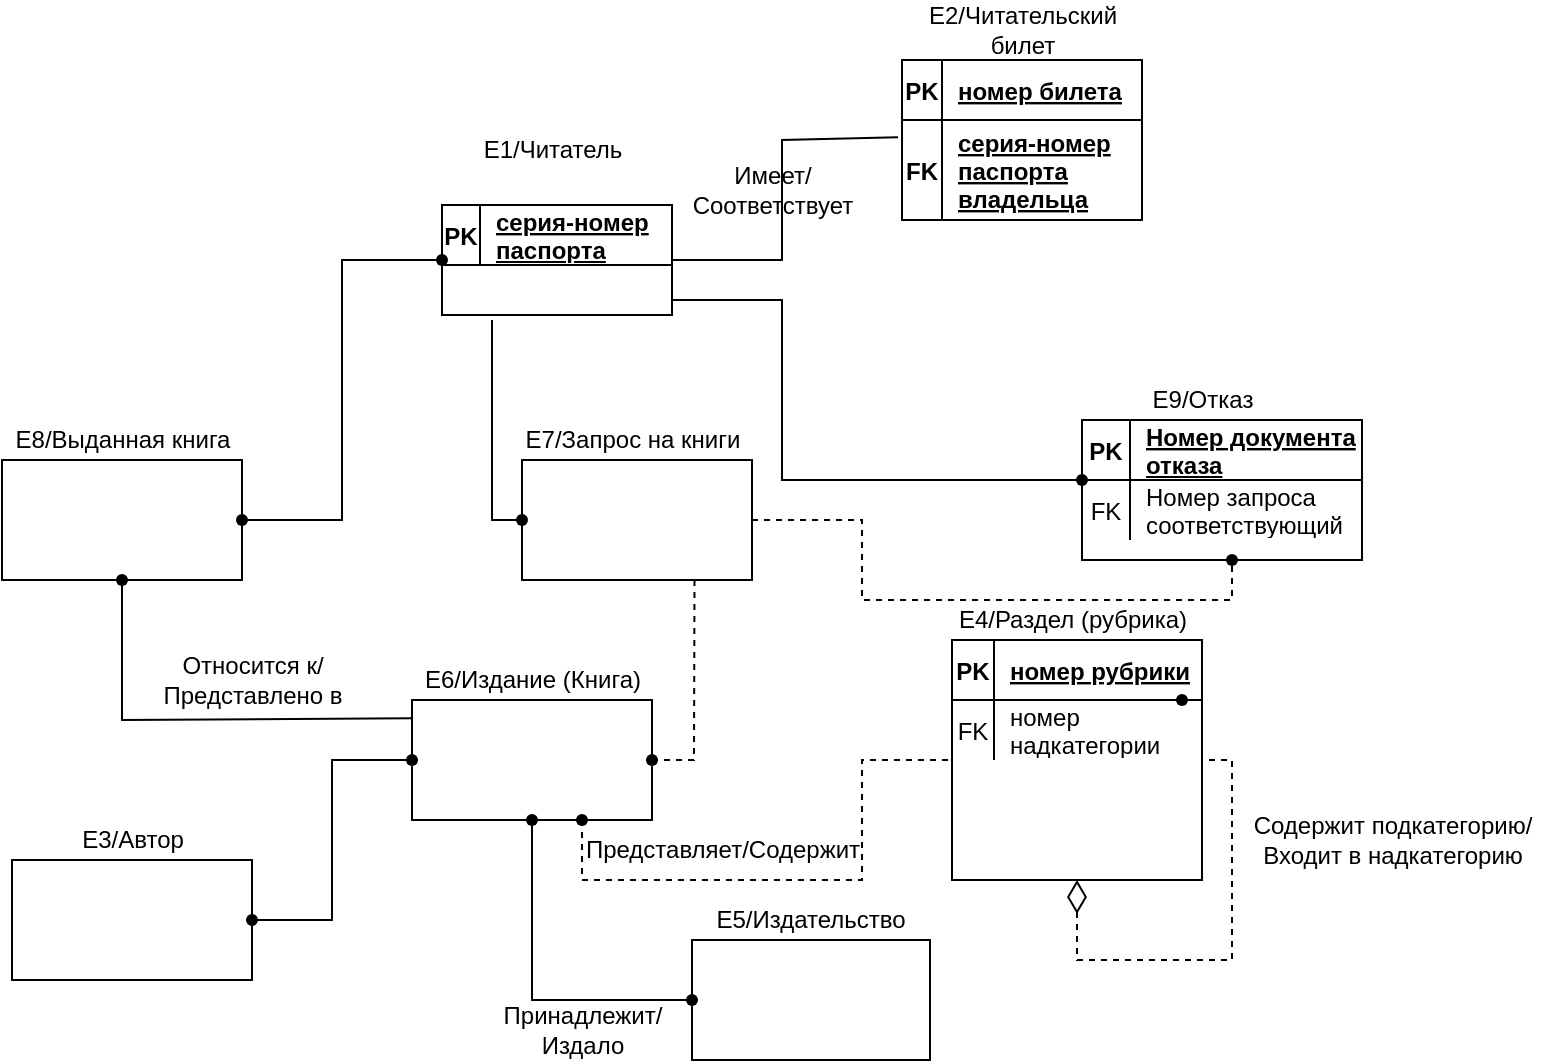 <mxfile version="17.1.3" type="github">
  <diagram id="OyRcTyBlNtmZmaSBtb3-" name="Page-1">
    <mxGraphModel dx="766" dy="530" grid="1" gridSize="10" guides="1" tooltips="1" connect="1" arrows="1" fold="1" page="1" pageScale="1" pageWidth="827" pageHeight="1169" math="0" shadow="0">
      <root>
        <mxCell id="0" />
        <mxCell id="1" parent="0" />
        <mxCell id="z1wBFRxJV2j2c12fdlnA-1" value="" style="shape=table;childLayout=tableLayout;fixedRows=1;rounded=0;whiteSpace=wrap;html=1;startSize=0;" parent="1" vertex="1">
          <mxGeometry x="270" y="102.5" width="115" height="55" as="geometry" />
        </mxCell>
        <mxCell id="bO-Ev2rAPcP5Glvwb2sy-28" value="" style="shape=tableRow;horizontal=0;startSize=0;swimlaneHead=0;swimlaneBody=0;fillColor=none;collapsible=0;dropTarget=0;points=[[0,0.5],[1,0.5]];portConstraint=eastwest;top=0;left=0;right=0;bottom=1;" vertex="1" parent="z1wBFRxJV2j2c12fdlnA-1">
          <mxGeometry width="115" height="30" as="geometry" />
        </mxCell>
        <mxCell id="bO-Ev2rAPcP5Glvwb2sy-29" value="PK" style="shape=partialRectangle;connectable=0;fillColor=none;top=0;left=0;bottom=0;right=0;fontStyle=1;overflow=hidden;" vertex="1" parent="bO-Ev2rAPcP5Glvwb2sy-28">
          <mxGeometry width="19" height="30" as="geometry">
            <mxRectangle width="19" height="30" as="alternateBounds" />
          </mxGeometry>
        </mxCell>
        <mxCell id="bO-Ev2rAPcP5Glvwb2sy-30" value="серия-номер&#xa;паспорта" style="shape=partialRectangle;connectable=0;fillColor=none;top=0;left=0;bottom=0;right=0;align=left;spacingLeft=6;fontStyle=5;overflow=hidden;" vertex="1" parent="bO-Ev2rAPcP5Glvwb2sy-28">
          <mxGeometry x="19" width="96" height="30" as="geometry">
            <mxRectangle width="96" height="30" as="alternateBounds" />
          </mxGeometry>
        </mxCell>
        <mxCell id="z1wBFRxJV2j2c12fdlnA-2" value="E1/Читатель" style="text;html=1;align=center;verticalAlign=middle;resizable=0;points=[];autosize=1;strokeColor=none;fillColor=none;" parent="1" vertex="1">
          <mxGeometry x="280" y="65" width="90" height="20" as="geometry" />
        </mxCell>
        <mxCell id="z1wBFRxJV2j2c12fdlnA-4" value="E2/Читательский&lt;br&gt;билет" style="text;html=1;align=center;verticalAlign=middle;resizable=0;points=[];autosize=1;strokeColor=none;fillColor=none;" parent="1" vertex="1">
          <mxGeometry x="505" width="110" height="30" as="geometry" />
        </mxCell>
        <mxCell id="z1wBFRxJV2j2c12fdlnA-5" value="" style="rounded=0;whiteSpace=wrap;html=1;" parent="1" vertex="1">
          <mxGeometry x="55" y="430" width="120" height="60" as="geometry" />
        </mxCell>
        <mxCell id="z1wBFRxJV2j2c12fdlnA-6" value="E3/Автор" style="text;html=1;align=center;verticalAlign=middle;resizable=0;points=[];autosize=1;strokeColor=none;fillColor=none;" parent="1" vertex="1">
          <mxGeometry x="80" y="410" width="70" height="20" as="geometry" />
        </mxCell>
        <mxCell id="z1wBFRxJV2j2c12fdlnA-7" value="" style="shape=table;childLayout=tableLayout;fixedRows=1;rounded=0;whiteSpace=wrap;html=1;startSize=0;" parent="1" vertex="1">
          <mxGeometry x="525" y="320" width="125" height="120" as="geometry" />
        </mxCell>
        <mxCell id="bO-Ev2rAPcP5Glvwb2sy-55" value="" style="shape=tableRow;horizontal=0;startSize=0;swimlaneHead=0;swimlaneBody=0;fillColor=none;collapsible=0;dropTarget=0;points=[[0,0.5],[1,0.5]];portConstraint=eastwest;top=0;left=0;right=0;bottom=1;" vertex="1" parent="z1wBFRxJV2j2c12fdlnA-7">
          <mxGeometry width="125" height="30" as="geometry" />
        </mxCell>
        <mxCell id="bO-Ev2rAPcP5Glvwb2sy-56" value="PK" style="shape=partialRectangle;connectable=0;fillColor=none;top=0;left=0;bottom=0;right=0;fontStyle=1;overflow=hidden;" vertex="1" parent="bO-Ev2rAPcP5Glvwb2sy-55">
          <mxGeometry width="21" height="30" as="geometry">
            <mxRectangle width="21" height="30" as="alternateBounds" />
          </mxGeometry>
        </mxCell>
        <mxCell id="bO-Ev2rAPcP5Glvwb2sy-57" value="номер рубрики" style="shape=partialRectangle;connectable=0;fillColor=none;top=0;left=0;bottom=0;right=0;align=left;spacingLeft=6;fontStyle=5;overflow=hidden;" vertex="1" parent="bO-Ev2rAPcP5Glvwb2sy-55">
          <mxGeometry x="21" width="104" height="30" as="geometry">
            <mxRectangle width="104" height="30" as="alternateBounds" />
          </mxGeometry>
        </mxCell>
        <mxCell id="bO-Ev2rAPcP5Glvwb2sy-58" value="" style="shape=tableRow;horizontal=0;startSize=0;swimlaneHead=0;swimlaneBody=0;fillColor=none;collapsible=0;dropTarget=0;points=[[0,0.5],[1,0.5]];portConstraint=eastwest;top=0;left=0;right=0;bottom=0;" vertex="1" parent="z1wBFRxJV2j2c12fdlnA-7">
          <mxGeometry y="30" width="125" height="30" as="geometry" />
        </mxCell>
        <mxCell id="bO-Ev2rAPcP5Glvwb2sy-59" value="FK" style="shape=partialRectangle;connectable=0;fillColor=none;top=0;left=0;bottom=0;right=0;fontStyle=0;overflow=hidden;" vertex="1" parent="bO-Ev2rAPcP5Glvwb2sy-58">
          <mxGeometry width="21" height="30" as="geometry">
            <mxRectangle width="21" height="30" as="alternateBounds" />
          </mxGeometry>
        </mxCell>
        <mxCell id="bO-Ev2rAPcP5Glvwb2sy-60" value="номер&#xa;надкатегории" style="shape=partialRectangle;connectable=0;fillColor=none;top=0;left=0;bottom=0;right=0;align=left;spacingLeft=6;fontStyle=0;overflow=hidden;" vertex="1" parent="bO-Ev2rAPcP5Glvwb2sy-58">
          <mxGeometry x="21" width="104" height="30" as="geometry">
            <mxRectangle width="104" height="30" as="alternateBounds" />
          </mxGeometry>
        </mxCell>
        <mxCell id="z1wBFRxJV2j2c12fdlnA-8" value="E4/Раздел (рубрика)" style="text;html=1;align=center;verticalAlign=middle;resizable=0;points=[];autosize=1;strokeColor=none;fillColor=none;" parent="1" vertex="1">
          <mxGeometry x="520" y="300" width="130" height="20" as="geometry" />
        </mxCell>
        <mxCell id="z1wBFRxJV2j2c12fdlnA-9" value="" style="rounded=0;whiteSpace=wrap;html=1;" parent="1" vertex="1">
          <mxGeometry x="395" y="470" width="119" height="60" as="geometry" />
        </mxCell>
        <mxCell id="z1wBFRxJV2j2c12fdlnA-10" value="E5/Издательство" style="text;html=1;align=center;verticalAlign=middle;resizable=0;points=[];autosize=1;strokeColor=none;fillColor=none;" parent="1" vertex="1">
          <mxGeometry x="399" y="450" width="110" height="20" as="geometry" />
        </mxCell>
        <mxCell id="z1wBFRxJV2j2c12fdlnA-13" value="" style="rounded=0;whiteSpace=wrap;html=1;" parent="1" vertex="1">
          <mxGeometry x="310" y="230" width="115" height="60" as="geometry" />
        </mxCell>
        <mxCell id="z1wBFRxJV2j2c12fdlnA-14" value="E7/Запрос на книги" style="text;html=1;align=center;verticalAlign=middle;resizable=0;points=[];autosize=1;strokeColor=none;fillColor=none;" parent="1" vertex="1">
          <mxGeometry x="305" y="210" width="120" height="20" as="geometry" />
        </mxCell>
        <mxCell id="z1wBFRxJV2j2c12fdlnA-15" value="" style="rounded=0;whiteSpace=wrap;html=1;" parent="1" vertex="1">
          <mxGeometry x="50" y="230" width="120" height="60" as="geometry" />
        </mxCell>
        <mxCell id="z1wBFRxJV2j2c12fdlnA-16" value="E8/Выданная книга" style="text;html=1;align=center;verticalAlign=middle;resizable=0;points=[];autosize=1;strokeColor=none;fillColor=none;" parent="1" vertex="1">
          <mxGeometry x="50" y="210" width="120" height="20" as="geometry" />
        </mxCell>
        <mxCell id="z1wBFRxJV2j2c12fdlnA-17" value="" style="shape=table;childLayout=tableLayout;fixedRows=1;rounded=0;whiteSpace=wrap;html=1;startSize=0;" parent="1" vertex="1">
          <mxGeometry x="590" y="210" width="140" height="70" as="geometry" />
        </mxCell>
        <mxCell id="bO-Ev2rAPcP5Glvwb2sy-41" value="" style="shape=tableRow;horizontal=0;startSize=0;swimlaneHead=0;swimlaneBody=0;fillColor=none;collapsible=0;dropTarget=0;points=[[0,0.5],[1,0.5]];portConstraint=eastwest;top=0;left=0;right=0;bottom=1;" vertex="1" parent="z1wBFRxJV2j2c12fdlnA-17">
          <mxGeometry width="140" height="30" as="geometry" />
        </mxCell>
        <mxCell id="bO-Ev2rAPcP5Glvwb2sy-42" value="PK" style="shape=partialRectangle;connectable=0;fillColor=none;top=0;left=0;bottom=0;right=0;fontStyle=1;overflow=hidden;" vertex="1" parent="bO-Ev2rAPcP5Glvwb2sy-41">
          <mxGeometry width="24" height="30" as="geometry">
            <mxRectangle width="24" height="30" as="alternateBounds" />
          </mxGeometry>
        </mxCell>
        <mxCell id="bO-Ev2rAPcP5Glvwb2sy-43" value="Номер документа&#xa;отказа" style="shape=partialRectangle;connectable=0;fillColor=none;top=0;left=0;bottom=0;right=0;align=left;spacingLeft=6;fontStyle=5;overflow=hidden;" vertex="1" parent="bO-Ev2rAPcP5Glvwb2sy-41">
          <mxGeometry x="24" width="116" height="30" as="geometry">
            <mxRectangle width="116" height="30" as="alternateBounds" />
          </mxGeometry>
        </mxCell>
        <mxCell id="bO-Ev2rAPcP5Glvwb2sy-52" value="" style="shape=tableRow;horizontal=0;startSize=0;swimlaneHead=0;swimlaneBody=0;fillColor=none;collapsible=0;dropTarget=0;points=[[0,0.5],[1,0.5]];portConstraint=eastwest;top=0;left=0;right=0;bottom=0;" vertex="1" parent="z1wBFRxJV2j2c12fdlnA-17">
          <mxGeometry y="30" width="140" height="30" as="geometry" />
        </mxCell>
        <mxCell id="bO-Ev2rAPcP5Glvwb2sy-53" value="FK" style="shape=partialRectangle;connectable=0;fillColor=none;top=0;left=0;bottom=0;right=0;fontStyle=0;overflow=hidden;" vertex="1" parent="bO-Ev2rAPcP5Glvwb2sy-52">
          <mxGeometry width="24" height="30" as="geometry">
            <mxRectangle width="24" height="30" as="alternateBounds" />
          </mxGeometry>
        </mxCell>
        <mxCell id="bO-Ev2rAPcP5Glvwb2sy-54" value="Номер запроса&#xa;соответствующий" style="shape=partialRectangle;connectable=0;fillColor=none;top=0;left=0;bottom=0;right=0;align=left;spacingLeft=6;fontStyle=0;overflow=hidden;" vertex="1" parent="bO-Ev2rAPcP5Glvwb2sy-52">
          <mxGeometry x="24" width="116" height="30" as="geometry">
            <mxRectangle width="116" height="30" as="alternateBounds" />
          </mxGeometry>
        </mxCell>
        <mxCell id="z1wBFRxJV2j2c12fdlnA-18" value="E9/Отказ" style="text;html=1;align=center;verticalAlign=middle;resizable=0;points=[];autosize=1;strokeColor=none;fillColor=none;" parent="1" vertex="1">
          <mxGeometry x="615" y="190" width="70" height="20" as="geometry" />
        </mxCell>
        <mxCell id="z1wBFRxJV2j2c12fdlnA-19" value="" style="shape=table;childLayout=tableLayout;fixedRows=1;rounded=1;whiteSpace=wrap;html=1;startSize=0;" parent="1" vertex="1">
          <mxGeometry x="500" y="30" width="120" height="80" as="geometry" />
        </mxCell>
        <mxCell id="bO-Ev2rAPcP5Glvwb2sy-32" value="" style="shape=tableRow;horizontal=0;startSize=0;swimlaneHead=0;swimlaneBody=0;fillColor=none;collapsible=0;dropTarget=0;points=[[0,0.5],[1,0.5]];portConstraint=eastwest;top=0;left=0;right=0;bottom=1;" vertex="1" parent="z1wBFRxJV2j2c12fdlnA-19">
          <mxGeometry width="120" height="30" as="geometry" />
        </mxCell>
        <mxCell id="bO-Ev2rAPcP5Glvwb2sy-33" value="PK" style="shape=partialRectangle;connectable=0;fillColor=none;top=0;left=0;bottom=0;right=0;fontStyle=1;overflow=hidden;" vertex="1" parent="bO-Ev2rAPcP5Glvwb2sy-32">
          <mxGeometry width="20" height="30" as="geometry">
            <mxRectangle width="20" height="30" as="alternateBounds" />
          </mxGeometry>
        </mxCell>
        <mxCell id="bO-Ev2rAPcP5Glvwb2sy-34" value="номер билета" style="shape=partialRectangle;connectable=0;fillColor=none;top=0;left=0;bottom=0;right=0;align=left;spacingLeft=6;fontStyle=5;overflow=hidden;" vertex="1" parent="bO-Ev2rAPcP5Glvwb2sy-32">
          <mxGeometry x="20" width="100" height="30" as="geometry">
            <mxRectangle width="100" height="30" as="alternateBounds" />
          </mxGeometry>
        </mxCell>
        <mxCell id="bO-Ev2rAPcP5Glvwb2sy-35" value="" style="shape=tableRow;horizontal=0;startSize=0;swimlaneHead=0;swimlaneBody=0;fillColor=none;collapsible=0;dropTarget=0;points=[[0,0.5],[1,0.5]];portConstraint=eastwest;top=0;left=0;right=0;bottom=1;" vertex="1" parent="z1wBFRxJV2j2c12fdlnA-19">
          <mxGeometry y="30" width="120" height="50" as="geometry" />
        </mxCell>
        <mxCell id="bO-Ev2rAPcP5Glvwb2sy-36" value="FK" style="shape=partialRectangle;connectable=0;fillColor=none;top=0;left=0;bottom=0;right=0;fontStyle=1;overflow=hidden;" vertex="1" parent="bO-Ev2rAPcP5Glvwb2sy-35">
          <mxGeometry width="20" height="50" as="geometry">
            <mxRectangle width="20" height="50" as="alternateBounds" />
          </mxGeometry>
        </mxCell>
        <mxCell id="bO-Ev2rAPcP5Glvwb2sy-37" value="серия-номер&#xa;паспорта&#xa;владельца" style="shape=partialRectangle;connectable=0;fillColor=none;top=0;left=0;bottom=0;right=0;align=left;spacingLeft=6;fontStyle=5;overflow=hidden;" vertex="1" parent="bO-Ev2rAPcP5Glvwb2sy-35">
          <mxGeometry x="20" width="100" height="50" as="geometry">
            <mxRectangle width="100" height="50" as="alternateBounds" />
          </mxGeometry>
        </mxCell>
        <mxCell id="z1wBFRxJV2j2c12fdlnA-20" value="" style="endArrow=none;html=1;rounded=0;exitX=1;exitY=0.5;exitDx=0;exitDy=0;entryX=-0.017;entryY=0.172;entryDx=0;entryDy=0;entryPerimeter=0;" parent="1" source="z1wBFRxJV2j2c12fdlnA-1" edge="1" target="bO-Ev2rAPcP5Glvwb2sy-35">
          <mxGeometry width="50" height="50" relative="1" as="geometry">
            <mxPoint x="535" y="180" as="sourcePoint" />
            <mxPoint x="515" y="130" as="targetPoint" />
            <Array as="points">
              <mxPoint x="440" y="130" />
              <mxPoint x="440" y="70" />
            </Array>
          </mxGeometry>
        </mxCell>
        <mxCell id="z1wBFRxJV2j2c12fdlnA-21" value="Имеет/&lt;br&gt;Соответствует" style="text;html=1;align=center;verticalAlign=middle;resizable=0;points=[];autosize=1;strokeColor=none;fillColor=none;" parent="1" vertex="1">
          <mxGeometry x="385" y="80" width="100" height="30" as="geometry" />
        </mxCell>
        <mxCell id="z1wBFRxJV2j2c12fdlnA-23" value="" style="rounded=0;whiteSpace=wrap;html=1;" parent="1" vertex="1">
          <mxGeometry x="255" y="350" width="120" height="60" as="geometry" />
        </mxCell>
        <mxCell id="z1wBFRxJV2j2c12fdlnA-24" value="E6/Издание (Книга)" style="text;html=1;align=center;verticalAlign=middle;resizable=0;points=[];autosize=1;strokeColor=none;fillColor=none;" parent="1" vertex="1">
          <mxGeometry x="255" y="330" width="120" height="20" as="geometry" />
        </mxCell>
        <mxCell id="z1wBFRxJV2j2c12fdlnA-27" value="" style="endArrow=none;html=1;rounded=0;dashed=1;exitX=0.465;exitY=0.61;exitDx=0;exitDy=0;entryX=0;entryY=0.5;entryDx=0;entryDy=0;exitPerimeter=0;" parent="1" source="z1wBFRxJV2j2c12fdlnA-28" target="z1wBFRxJV2j2c12fdlnA-7" edge="1">
          <mxGeometry relative="1" as="geometry">
            <mxPoint x="315" y="460" as="sourcePoint" />
            <mxPoint x="475" y="460" as="targetPoint" />
            <Array as="points">
              <mxPoint x="340" y="440" />
              <mxPoint x="480" y="440" />
              <mxPoint x="480" y="380" />
            </Array>
          </mxGeometry>
        </mxCell>
        <mxCell id="z1wBFRxJV2j2c12fdlnA-28" value="" style="shape=waypoint;sketch=0;fillStyle=solid;size=6;pointerEvents=1;points=[];fillColor=none;resizable=0;rotatable=0;perimeter=centerPerimeter;snapToPoint=1;" parent="1" vertex="1">
          <mxGeometry x="320" y="390" width="40" height="40" as="geometry" />
        </mxCell>
        <mxCell id="z1wBFRxJV2j2c12fdlnA-29" value="Представляет/Содержит" style="text;html=1;align=center;verticalAlign=middle;resizable=0;points=[];autosize=1;strokeColor=none;fillColor=none;" parent="1" vertex="1">
          <mxGeometry x="335" y="415" width="150" height="20" as="geometry" />
        </mxCell>
        <mxCell id="z1wBFRxJV2j2c12fdlnA-31" value="" style="endArrow=none;html=1;rounded=0;exitX=1;exitY=0.5;exitDx=0;exitDy=0;entryX=0;entryY=0.5;entryDx=0;entryDy=0;" parent="1" source="z1wBFRxJV2j2c12fdlnA-5" target="z1wBFRxJV2j2c12fdlnA-23" edge="1">
          <mxGeometry relative="1" as="geometry">
            <mxPoint x="315" y="460" as="sourcePoint" />
            <mxPoint x="215" y="460" as="targetPoint" />
            <Array as="points">
              <mxPoint x="215" y="460" />
              <mxPoint x="215" y="420" />
              <mxPoint x="215" y="380" />
            </Array>
          </mxGeometry>
        </mxCell>
        <mxCell id="z1wBFRxJV2j2c12fdlnA-32" value="" style="shape=waypoint;sketch=0;fillStyle=solid;size=6;pointerEvents=1;points=[];fillColor=none;resizable=0;rotatable=0;perimeter=centerPerimeter;snapToPoint=1;" parent="1" vertex="1">
          <mxGeometry x="155" y="440" width="40" height="40" as="geometry" />
        </mxCell>
        <mxCell id="z1wBFRxJV2j2c12fdlnA-33" value="" style="shape=waypoint;sketch=0;fillStyle=solid;size=6;pointerEvents=1;points=[];fillColor=none;resizable=0;rotatable=0;perimeter=centerPerimeter;snapToPoint=1;" parent="1" vertex="1">
          <mxGeometry x="235" y="360" width="40" height="40" as="geometry" />
        </mxCell>
        <mxCell id="z1wBFRxJV2j2c12fdlnA-35" value="" style="endArrow=none;html=1;rounded=0;entryX=0;entryY=0.5;entryDx=0;entryDy=0;exitX=0.5;exitY=1;exitDx=0;exitDy=0;" parent="1" source="z1wBFRxJV2j2c12fdlnA-23" target="z1wBFRxJV2j2c12fdlnA-9" edge="1">
          <mxGeometry relative="1" as="geometry">
            <mxPoint x="315" y="560" as="sourcePoint" />
            <mxPoint x="475" y="470" as="targetPoint" />
            <Array as="points">
              <mxPoint x="315" y="500" />
            </Array>
          </mxGeometry>
        </mxCell>
        <mxCell id="z1wBFRxJV2j2c12fdlnA-36" value="" style="shape=waypoint;sketch=0;fillStyle=solid;size=6;pointerEvents=1;points=[];fillColor=none;resizable=0;rotatable=0;perimeter=centerPerimeter;snapToPoint=1;" parent="1" vertex="1">
          <mxGeometry x="295" y="390" width="40" height="40" as="geometry" />
        </mxCell>
        <mxCell id="z1wBFRxJV2j2c12fdlnA-37" value="" style="shape=waypoint;sketch=0;fillStyle=solid;size=6;pointerEvents=1;points=[];fillColor=none;resizable=0;rotatable=0;perimeter=centerPerimeter;snapToPoint=1;" parent="1" vertex="1">
          <mxGeometry x="375" y="480" width="40" height="40" as="geometry" />
        </mxCell>
        <mxCell id="z1wBFRxJV2j2c12fdlnA-45" value="" style="endArrow=close;html=1;dashed=1;endSize=12;startArrow=diamondThin;startSize=14;startFill=0;edgeStyle=orthogonalEdgeStyle;rounded=0;entryX=1;entryY=0.5;entryDx=0;entryDy=0;exitX=0.5;exitY=1;exitDx=0;exitDy=0;" parent="1" source="z1wBFRxJV2j2c12fdlnA-7" target="z1wBFRxJV2j2c12fdlnA-7" edge="1">
          <mxGeometry relative="1" as="geometry">
            <mxPoint x="535" y="460" as="sourcePoint" />
            <mxPoint x="725" y="450" as="targetPoint" />
            <Array as="points">
              <mxPoint x="588" y="480" />
              <mxPoint x="665" y="480" />
              <mxPoint x="665" y="380" />
            </Array>
          </mxGeometry>
        </mxCell>
        <mxCell id="z1wBFRxJV2j2c12fdlnA-48" value="" style="shape=waypoint;sketch=0;fillStyle=solid;size=6;pointerEvents=1;points=[];fillColor=none;resizable=0;rotatable=0;perimeter=centerPerimeter;snapToPoint=1;" parent="1" vertex="1">
          <mxGeometry x="620" y="330" width="40" height="40" as="geometry" />
        </mxCell>
        <mxCell id="z1wBFRxJV2j2c12fdlnA-54" value="" style="endArrow=none;html=1;rounded=0;exitDx=0;exitDy=0;entryX=0;entryY=0.5;entryDx=0;entryDy=0;startArrow=none;" parent="1" source="z1wBFRxJV2j2c12fdlnA-55" target="z1wBFRxJV2j2c12fdlnA-1" edge="1">
          <mxGeometry relative="1" as="geometry">
            <mxPoint x="290" y="200" as="sourcePoint" />
            <mxPoint x="450" y="200" as="targetPoint" />
            <Array as="points">
              <mxPoint x="220" y="260" />
              <mxPoint x="220" y="130" />
            </Array>
          </mxGeometry>
        </mxCell>
        <mxCell id="z1wBFRxJV2j2c12fdlnA-55" value="" style="shape=waypoint;sketch=0;fillStyle=solid;size=6;pointerEvents=1;points=[];fillColor=none;resizable=0;rotatable=0;perimeter=centerPerimeter;snapToPoint=1;" parent="1" vertex="1">
          <mxGeometry x="150" y="240" width="40" height="40" as="geometry" />
        </mxCell>
        <mxCell id="z1wBFRxJV2j2c12fdlnA-56" value="" style="endArrow=none;html=1;rounded=0;exitX=1;exitY=0.5;exitDx=0;exitDy=0;entryDx=0;entryDy=0;" parent="1" source="z1wBFRxJV2j2c12fdlnA-15" target="z1wBFRxJV2j2c12fdlnA-55" edge="1">
          <mxGeometry relative="1" as="geometry">
            <mxPoint x="170" y="260" as="sourcePoint" />
            <mxPoint x="265" y="130" as="targetPoint" />
            <Array as="points" />
          </mxGeometry>
        </mxCell>
        <mxCell id="z1wBFRxJV2j2c12fdlnA-58" value="" style="endArrow=none;html=1;rounded=0;entryX=0;entryY=0.5;entryDx=0;entryDy=0;" parent="1" target="z1wBFRxJV2j2c12fdlnA-13" edge="1">
          <mxGeometry relative="1" as="geometry">
            <mxPoint x="295" y="160" as="sourcePoint" />
            <mxPoint x="450" y="280" as="targetPoint" />
            <Array as="points">
              <mxPoint x="295" y="260" />
            </Array>
          </mxGeometry>
        </mxCell>
        <mxCell id="z1wBFRxJV2j2c12fdlnA-59" value="" style="shape=waypoint;sketch=0;fillStyle=solid;size=6;pointerEvents=1;points=[];fillColor=none;resizable=0;rotatable=0;perimeter=centerPerimeter;snapToPoint=1;" parent="1" vertex="1">
          <mxGeometry x="290" y="240" width="40" height="40" as="geometry" />
        </mxCell>
        <mxCell id="z1wBFRxJV2j2c12fdlnA-62" value="" style="endArrow=none;html=1;rounded=0;exitDx=0;exitDy=0;startArrow=none;" parent="1" source="z1wBFRxJV2j2c12fdlnA-63" edge="1">
          <mxGeometry relative="1" as="geometry">
            <mxPoint x="95" y="359.17" as="sourcePoint" />
            <mxPoint x="255" y="359.17" as="targetPoint" />
            <Array as="points">
              <mxPoint x="110" y="360" />
            </Array>
          </mxGeometry>
        </mxCell>
        <mxCell id="z1wBFRxJV2j2c12fdlnA-63" value="" style="shape=waypoint;sketch=0;fillStyle=solid;size=6;pointerEvents=1;points=[];fillColor=none;resizable=0;rotatable=0;perimeter=centerPerimeter;snapToPoint=1;" parent="1" vertex="1">
          <mxGeometry x="90" y="270" width="40" height="40" as="geometry" />
        </mxCell>
        <mxCell id="z1wBFRxJV2j2c12fdlnA-64" value="" style="endArrow=none;html=1;rounded=0;exitX=0.5;exitY=1;exitDx=0;exitDy=0;" parent="1" source="z1wBFRxJV2j2c12fdlnA-15" target="z1wBFRxJV2j2c12fdlnA-63" edge="1">
          <mxGeometry relative="1" as="geometry">
            <mxPoint x="110" y="290" as="sourcePoint" />
            <mxPoint x="255" y="359.17" as="targetPoint" />
            <Array as="points" />
          </mxGeometry>
        </mxCell>
        <mxCell id="z1wBFRxJV2j2c12fdlnA-65" value="Относится к/&lt;br&gt;Представлено в" style="text;html=1;align=center;verticalAlign=middle;resizable=0;points=[];autosize=1;strokeColor=none;fillColor=none;" parent="1" vertex="1">
          <mxGeometry x="120" y="325" width="110" height="30" as="geometry" />
        </mxCell>
        <mxCell id="z1wBFRxJV2j2c12fdlnA-66" value="Содержит подкатегорию/&lt;br&gt;Входит в надкатегорию" style="text;html=1;align=center;verticalAlign=middle;resizable=0;points=[];autosize=1;strokeColor=none;fillColor=none;" parent="1" vertex="1">
          <mxGeometry x="670" y="405" width="150" height="30" as="geometry" />
        </mxCell>
        <mxCell id="z1wBFRxJV2j2c12fdlnA-67" value="" style="endArrow=none;html=1;rounded=0;entryX=0.46;entryY=0.555;entryDx=0;entryDy=0;entryPerimeter=0;" parent="1" target="z1wBFRxJV2j2c12fdlnA-68" edge="1">
          <mxGeometry relative="1" as="geometry">
            <mxPoint x="385" y="150" as="sourcePoint" />
            <mxPoint x="545" y="150" as="targetPoint" />
            <Array as="points">
              <mxPoint x="440" y="150" />
              <mxPoint x="440" y="240" />
            </Array>
          </mxGeometry>
        </mxCell>
        <mxCell id="z1wBFRxJV2j2c12fdlnA-68" value="" style="shape=waypoint;sketch=0;fillStyle=solid;size=6;pointerEvents=1;points=[];fillColor=none;resizable=0;rotatable=0;perimeter=centerPerimeter;snapToPoint=1;" parent="1" vertex="1">
          <mxGeometry x="570" y="220" width="40" height="40" as="geometry" />
        </mxCell>
        <mxCell id="z1wBFRxJV2j2c12fdlnA-70" value="Принадлежит/&lt;br&gt;Издало" style="text;html=1;align=center;verticalAlign=middle;resizable=0;points=[];autosize=1;strokeColor=none;fillColor=none;" parent="1" vertex="1">
          <mxGeometry x="295" y="500" width="90" height="30" as="geometry" />
        </mxCell>
        <mxCell id="z1wBFRxJV2j2c12fdlnA-71" value="" style="shape=waypoint;sketch=0;fillStyle=solid;size=6;pointerEvents=1;points=[];fillColor=none;resizable=0;rotatable=0;perimeter=centerPerimeter;snapToPoint=1;" parent="1" vertex="1">
          <mxGeometry x="250" y="110" width="40" height="40" as="geometry" />
        </mxCell>
        <mxCell id="z1wBFRxJV2j2c12fdlnA-72" value="" style="endArrow=none;html=1;dashed=1;rounded=0;exitX=0.75;exitY=1;exitDx=0;exitDy=0;entryX=1;entryY=0.5;entryDx=0;entryDy=0;" parent="1" source="z1wBFRxJV2j2c12fdlnA-13" target="z1wBFRxJV2j2c12fdlnA-23" edge="1">
          <mxGeometry relative="1" as="geometry">
            <mxPoint x="380" y="370" as="sourcePoint" />
            <mxPoint x="540" y="370" as="targetPoint" />
            <Array as="points">
              <mxPoint x="396" y="380" />
            </Array>
          </mxGeometry>
        </mxCell>
        <mxCell id="z1wBFRxJV2j2c12fdlnA-73" value="" style="shape=waypoint;sketch=0;fillStyle=solid;size=6;pointerEvents=1;points=[];fillColor=none;resizable=0;rotatable=0;perimeter=centerPerimeter;snapToPoint=1;" parent="1" vertex="1">
          <mxGeometry x="355" y="360" width="40" height="40" as="geometry" />
        </mxCell>
        <mxCell id="bO-Ev2rAPcP5Glvwb2sy-47" value="" style="endArrow=none;html=1;dashed=1;rounded=0;exitX=1;exitY=0.5;exitDx=0;exitDy=0;entryX=0.625;entryY=0.515;entryDx=0;entryDy=0;entryPerimeter=0;" edge="1" parent="1" source="z1wBFRxJV2j2c12fdlnA-13" target="bO-Ev2rAPcP5Glvwb2sy-48">
          <mxGeometry relative="1" as="geometry">
            <mxPoint x="300" y="290" as="sourcePoint" />
            <mxPoint x="663" y="280" as="targetPoint" />
            <Array as="points">
              <mxPoint x="480" y="260" />
              <mxPoint x="480" y="300" />
              <mxPoint x="665" y="300" />
            </Array>
          </mxGeometry>
        </mxCell>
        <mxCell id="bO-Ev2rAPcP5Glvwb2sy-48" value="" style="shape=waypoint;sketch=0;fillStyle=solid;size=6;pointerEvents=1;points=[];fillColor=none;resizable=0;rotatable=0;perimeter=centerPerimeter;snapToPoint=1;" vertex="1" parent="1">
          <mxGeometry x="645" y="260" width="40" height="40" as="geometry" />
        </mxCell>
      </root>
    </mxGraphModel>
  </diagram>
</mxfile>
